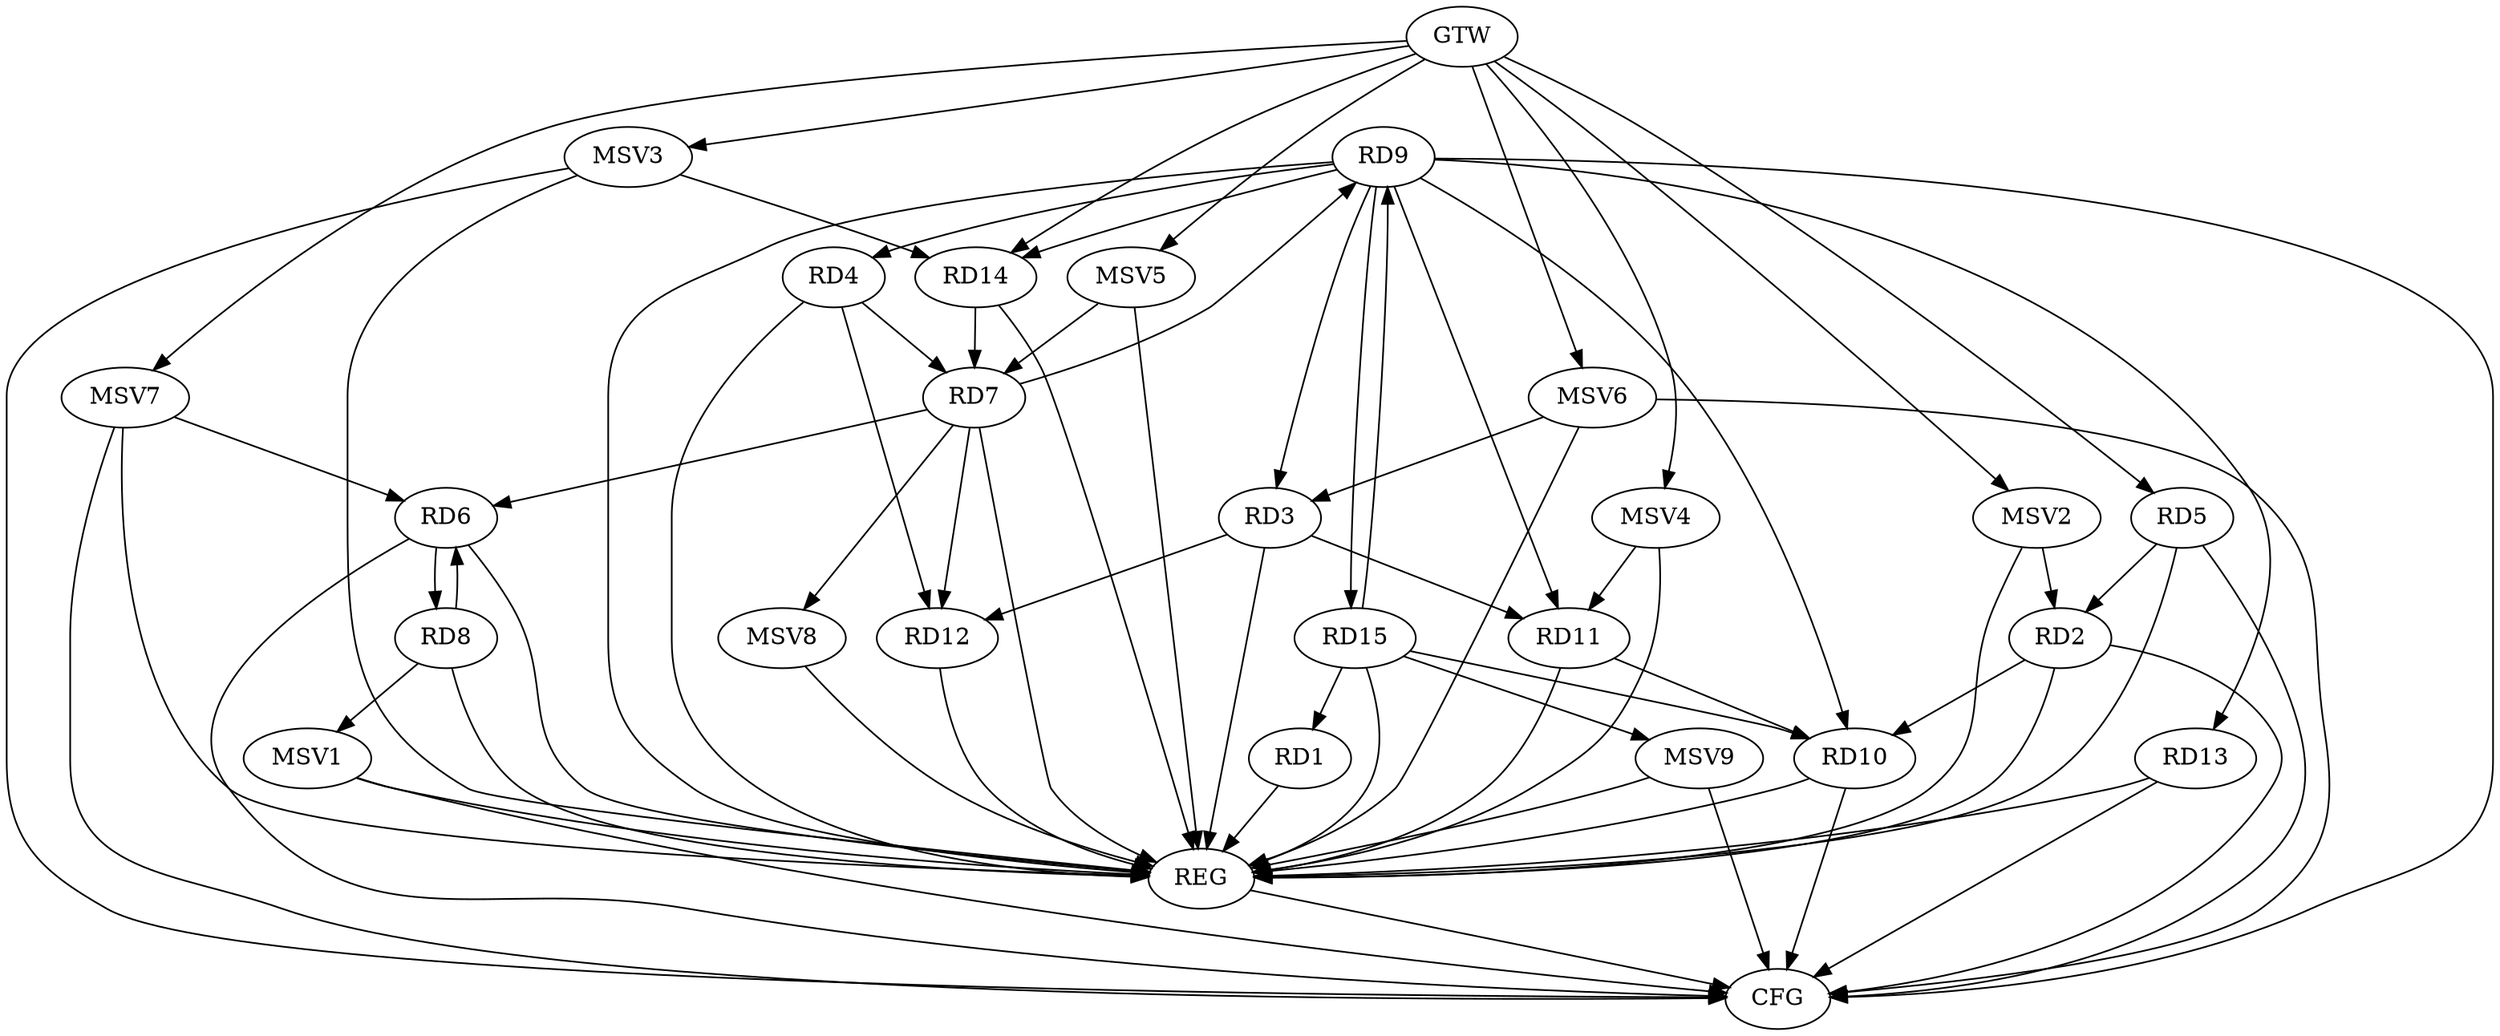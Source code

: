 strict digraph G {
  RD1 [ label="RD1" ];
  RD2 [ label="RD2" ];
  RD3 [ label="RD3" ];
  RD4 [ label="RD4" ];
  RD5 [ label="RD5" ];
  RD6 [ label="RD6" ];
  RD7 [ label="RD7" ];
  RD8 [ label="RD8" ];
  RD9 [ label="RD9" ];
  RD10 [ label="RD10" ];
  RD11 [ label="RD11" ];
  RD12 [ label="RD12" ];
  RD13 [ label="RD13" ];
  RD14 [ label="RD14" ];
  RD15 [ label="RD15" ];
  GTW [ label="GTW" ];
  REG [ label="REG" ];
  CFG [ label="CFG" ];
  MSV1 [ label="MSV1" ];
  MSV2 [ label="MSV2" ];
  MSV3 [ label="MSV3" ];
  MSV4 [ label="MSV4" ];
  MSV5 [ label="MSV5" ];
  MSV6 [ label="MSV6" ];
  MSV7 [ label="MSV7" ];
  MSV8 [ label="MSV8" ];
  MSV9 [ label="MSV9" ];
  RD15 -> RD1;
  RD5 -> RD2;
  RD2 -> RD10;
  RD9 -> RD3;
  RD3 -> RD11;
  RD3 -> RD12;
  RD4 -> RD7;
  RD4 -> RD12;
  RD7 -> RD6;
  RD6 -> RD8;
  RD8 -> RD6;
  RD7 -> RD9;
  RD7 -> RD12;
  RD14 -> RD7;
  RD9 -> RD10;
  RD9 -> RD11;
  RD9 -> RD15;
  RD15 -> RD9;
  RD11 -> RD10;
  RD15 -> RD10;
  GTW -> RD5;
  GTW -> RD14;
  RD1 -> REG;
  RD2 -> REG;
  RD3 -> REG;
  RD4 -> REG;
  RD5 -> REG;
  RD6 -> REG;
  RD7 -> REG;
  RD8 -> REG;
  RD9 -> REG;
  RD10 -> REG;
  RD11 -> REG;
  RD12 -> REG;
  RD13 -> REG;
  RD14 -> REG;
  RD15 -> REG;
  RD5 -> CFG;
  RD6 -> CFG;
  RD10 -> CFG;
  RD2 -> CFG;
  RD13 -> CFG;
  REG -> CFG;
  RD9 -> CFG;
  RD9 -> RD4;
  RD9 -> RD14;
  RD9 -> RD13;
  RD8 -> MSV1;
  MSV1 -> REG;
  MSV1 -> CFG;
  MSV2 -> RD2;
  GTW -> MSV2;
  MSV2 -> REG;
  MSV3 -> RD14;
  GTW -> MSV3;
  MSV3 -> REG;
  MSV3 -> CFG;
  MSV4 -> RD11;
  GTW -> MSV4;
  MSV4 -> REG;
  MSV5 -> RD7;
  GTW -> MSV5;
  MSV5 -> REG;
  MSV6 -> RD3;
  GTW -> MSV6;
  MSV6 -> REG;
  MSV6 -> CFG;
  MSV7 -> RD6;
  GTW -> MSV7;
  MSV7 -> REG;
  MSV7 -> CFG;
  RD7 -> MSV8;
  MSV8 -> REG;
  RD15 -> MSV9;
  MSV9 -> REG;
  MSV9 -> CFG;
}
